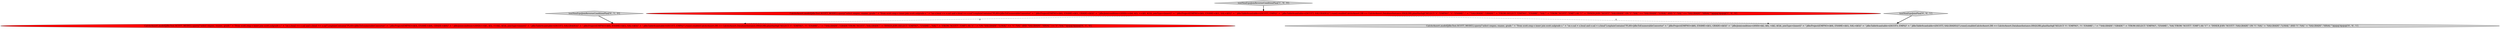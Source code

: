 digraph {
2 [style = filled, label = "testNonEquiJoinReverseConditionPlan['0', '1', '0']", fillcolor = lightgray, shape = diamond image = "AAA0AAABBB2BBB"];
5 [style = filled, label = "CalciteAssert.model(JdbcTest.SCOTT_MODEL).query(\"select empno, ename, grade \" + \"from scott.emp e inner join scott.salgrade s \" + \"on e.sal > s.losal and e.sal < s.hisal\").explainContains(\"PLAN=JdbcToEnumerableConverter\" + \" JdbcProject(EMPNO=($0(, ENAME=($1(, GRADE=($3()\" + \" JdbcJoin(condition=(AND(>($2, $4), <($2, $5))(, joinType=(inner()\" + \" JdbcProject(EMPNO=($0(, ENAME=($1(, SAL=($5()\" + \" JdbcTableScan(table=((SCOTT, EMP(()\" + \" JdbcTableScan(table=((SCOTT, SALGRADE(()\").runs().enable(CalciteAssert.DB == CalciteAssert.DatabaseInstance.HSQLDB).planHasSql(\"SELECT \"t\".\"EMPNO\", \"t\".\"ENAME\", \" + \"\"SALGRADE\".\"GRADE\"\" + \"FROM (SELECT \"EMPNO\", \"ENAME\", \"SAL\"FROM \"SCOTT\".\"EMP\") AS \"t\"\" + \"INNER JOIN \"SCOTT\".\"SALGRADE\" ON \"t\".\"SAL\" > \"SALGRADE\".\"LOSAL\" AND \"t\".\"SAL\" < \"SALGRADE\".\"HISAL\"\")@@@3@@@['0', '0', '1']", fillcolor = lightgray, shape = ellipse image = "AAA0AAABBB3BBB"];
1 [style = filled, label = "testNonEquiJoinReverseConditionPlan['1', '0', '0']", fillcolor = lightgray, shape = diamond image = "AAA0AAABBB1BBB"];
4 [style = filled, label = "testNonEquiJoinPlan['0', '0', '1']", fillcolor = lightgray, shape = diamond image = "AAA0AAABBB3BBB"];
0 [style = filled, label = "CalciteAssert.model(JdbcTest.SCOTT_MODEL).query(\"select empno, ename, grade \" + \"from scott.emp e inner join scott.salgrade s \" + \"on s.losal <= e.sal and s.hisal >= e.sal\").explainContains(\"PLAN=JdbcToEnumerableConverter\" + \" JdbcProject(EMPNO=($0(, ENAME=($1(, GRADE=($3()\" + \" JdbcJoin(condition=(AND(<=($4, $2), >=($5, $2))(, joinType=(inner()\" + \" JdbcProject(EMPNO=($0(, ENAME=($1(, SAL=($5()\" + \" JdbcTableScan(table=((SCOTT, EMP(()\" + \" JdbcTableScan(table=((SCOTT, SALGRADE(()\").runs().enable(CalciteAssert.DB == CalciteAssert.DatabaseInstance.HSQLDB).planHasSql(\"SELECT \"t\".\"EMPNO\", \"t\".\"ENAME\", \" + \"\"SALGRADE\".\"GRADE\"\" + \"FROM (SELECT \"EMPNO\", \"ENAME\", \"SAL\"\" + \"FROM \"SCOTT\".\"EMP\") AS \"t\"\" + \"INNER JOIN \"SCOTT\".\"SALGRADE\" ON \"t\".\"SAL\" >= \"SALGRADE\".\"LOSAL\" AND \"t\".\"SAL\" <= \"SALGRADE\".\"HISAL\"\")@@@3@@@['1', '0', '0']", fillcolor = red, shape = ellipse image = "AAA1AAABBB1BBB"];
3 [style = filled, label = "CalciteAssert.model(JdbcTest.SCOTT_MODEL).query(\"select empno, ename, grade \" + \"from scott.emp e inner join scott.salgrade s \" + \"on s.losal <= e.sal and s.hisal >= e.sal\").explainContains(\"PLAN=JdbcToEnumerableConverter\" + \" JdbcProject(EMPNO=($3(, ENAME=($4(, GRADE=($0()\" + \" JdbcJoin(condition=(AND(<=($1, $5), >=($2, $5))(, joinType=(inner()\" + \" JdbcTableScan(table=((SCOTT, SALGRADE(()\" + \" JdbcProject(EMPNO=($0(, ENAME=($1(, SAL=($5()\" + \" JdbcTableScan(table=((SCOTT, EMP(()\").runs().enable(CalciteAssert.DB == CalciteAssert.DatabaseInstance.HSQLDB).planHasSql(\"SELECT \"t\".\"EMPNO\", \"t\".\"ENAME\", \" + \"\"SALGRADE\".\"GRADE\"FROM \"SCOTT\".\"SALGRADE\"\" + \"INNER JOIN (SELECT \"EMPNO\", \"ENAME\", \"SAL\"\" + \"FROM \"SCOTT\".\"EMP\") AS \"t\" \" + \"ON \"SALGRADE\".\"LOSAL\" <= \"t\".\"SAL\" AND \"SALGRADE\".\"HISAL\" >= \"t\".\"SAL\"\")@@@3@@@['0', '1', '0']", fillcolor = red, shape = ellipse image = "AAA1AAABBB2BBB"];
0->3 [style = dashed, label="0"];
1->0 [style = bold, label=""];
0->5 [style = dashed, label="0"];
4->5 [style = bold, label=""];
2->3 [style = bold, label=""];
}
